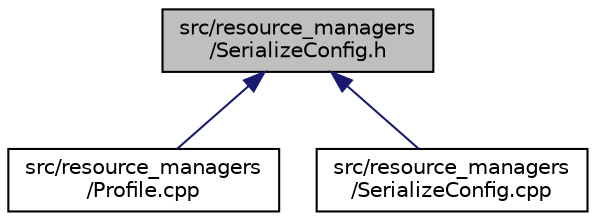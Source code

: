 digraph "src/resource_managers/SerializeConfig.h"
{
 // LATEX_PDF_SIZE
  edge [fontname="Helvetica",fontsize="10",labelfontname="Helvetica",labelfontsize="10"];
  node [fontname="Helvetica",fontsize="10",shape=record];
  Node1 [label="src/resource_managers\l/SerializeConfig.h",height=0.2,width=0.4,color="black", fillcolor="grey75", style="filled", fontcolor="black",tooltip=" "];
  Node1 -> Node2 [dir="back",color="midnightblue",fontsize="10",style="solid",fontname="Helvetica"];
  Node2 [label="src/resource_managers\l/Profile.cpp",height=0.2,width=0.4,color="black", fillcolor="white", style="filled",URL="$Profile_8cpp.html",tooltip=" "];
  Node1 -> Node3 [dir="back",color="midnightblue",fontsize="10",style="solid",fontname="Helvetica"];
  Node3 [label="src/resource_managers\l/SerializeConfig.cpp",height=0.2,width=0.4,color="black", fillcolor="white", style="filled",URL="$SerializeConfig_8cpp.html",tooltip=" "];
}
